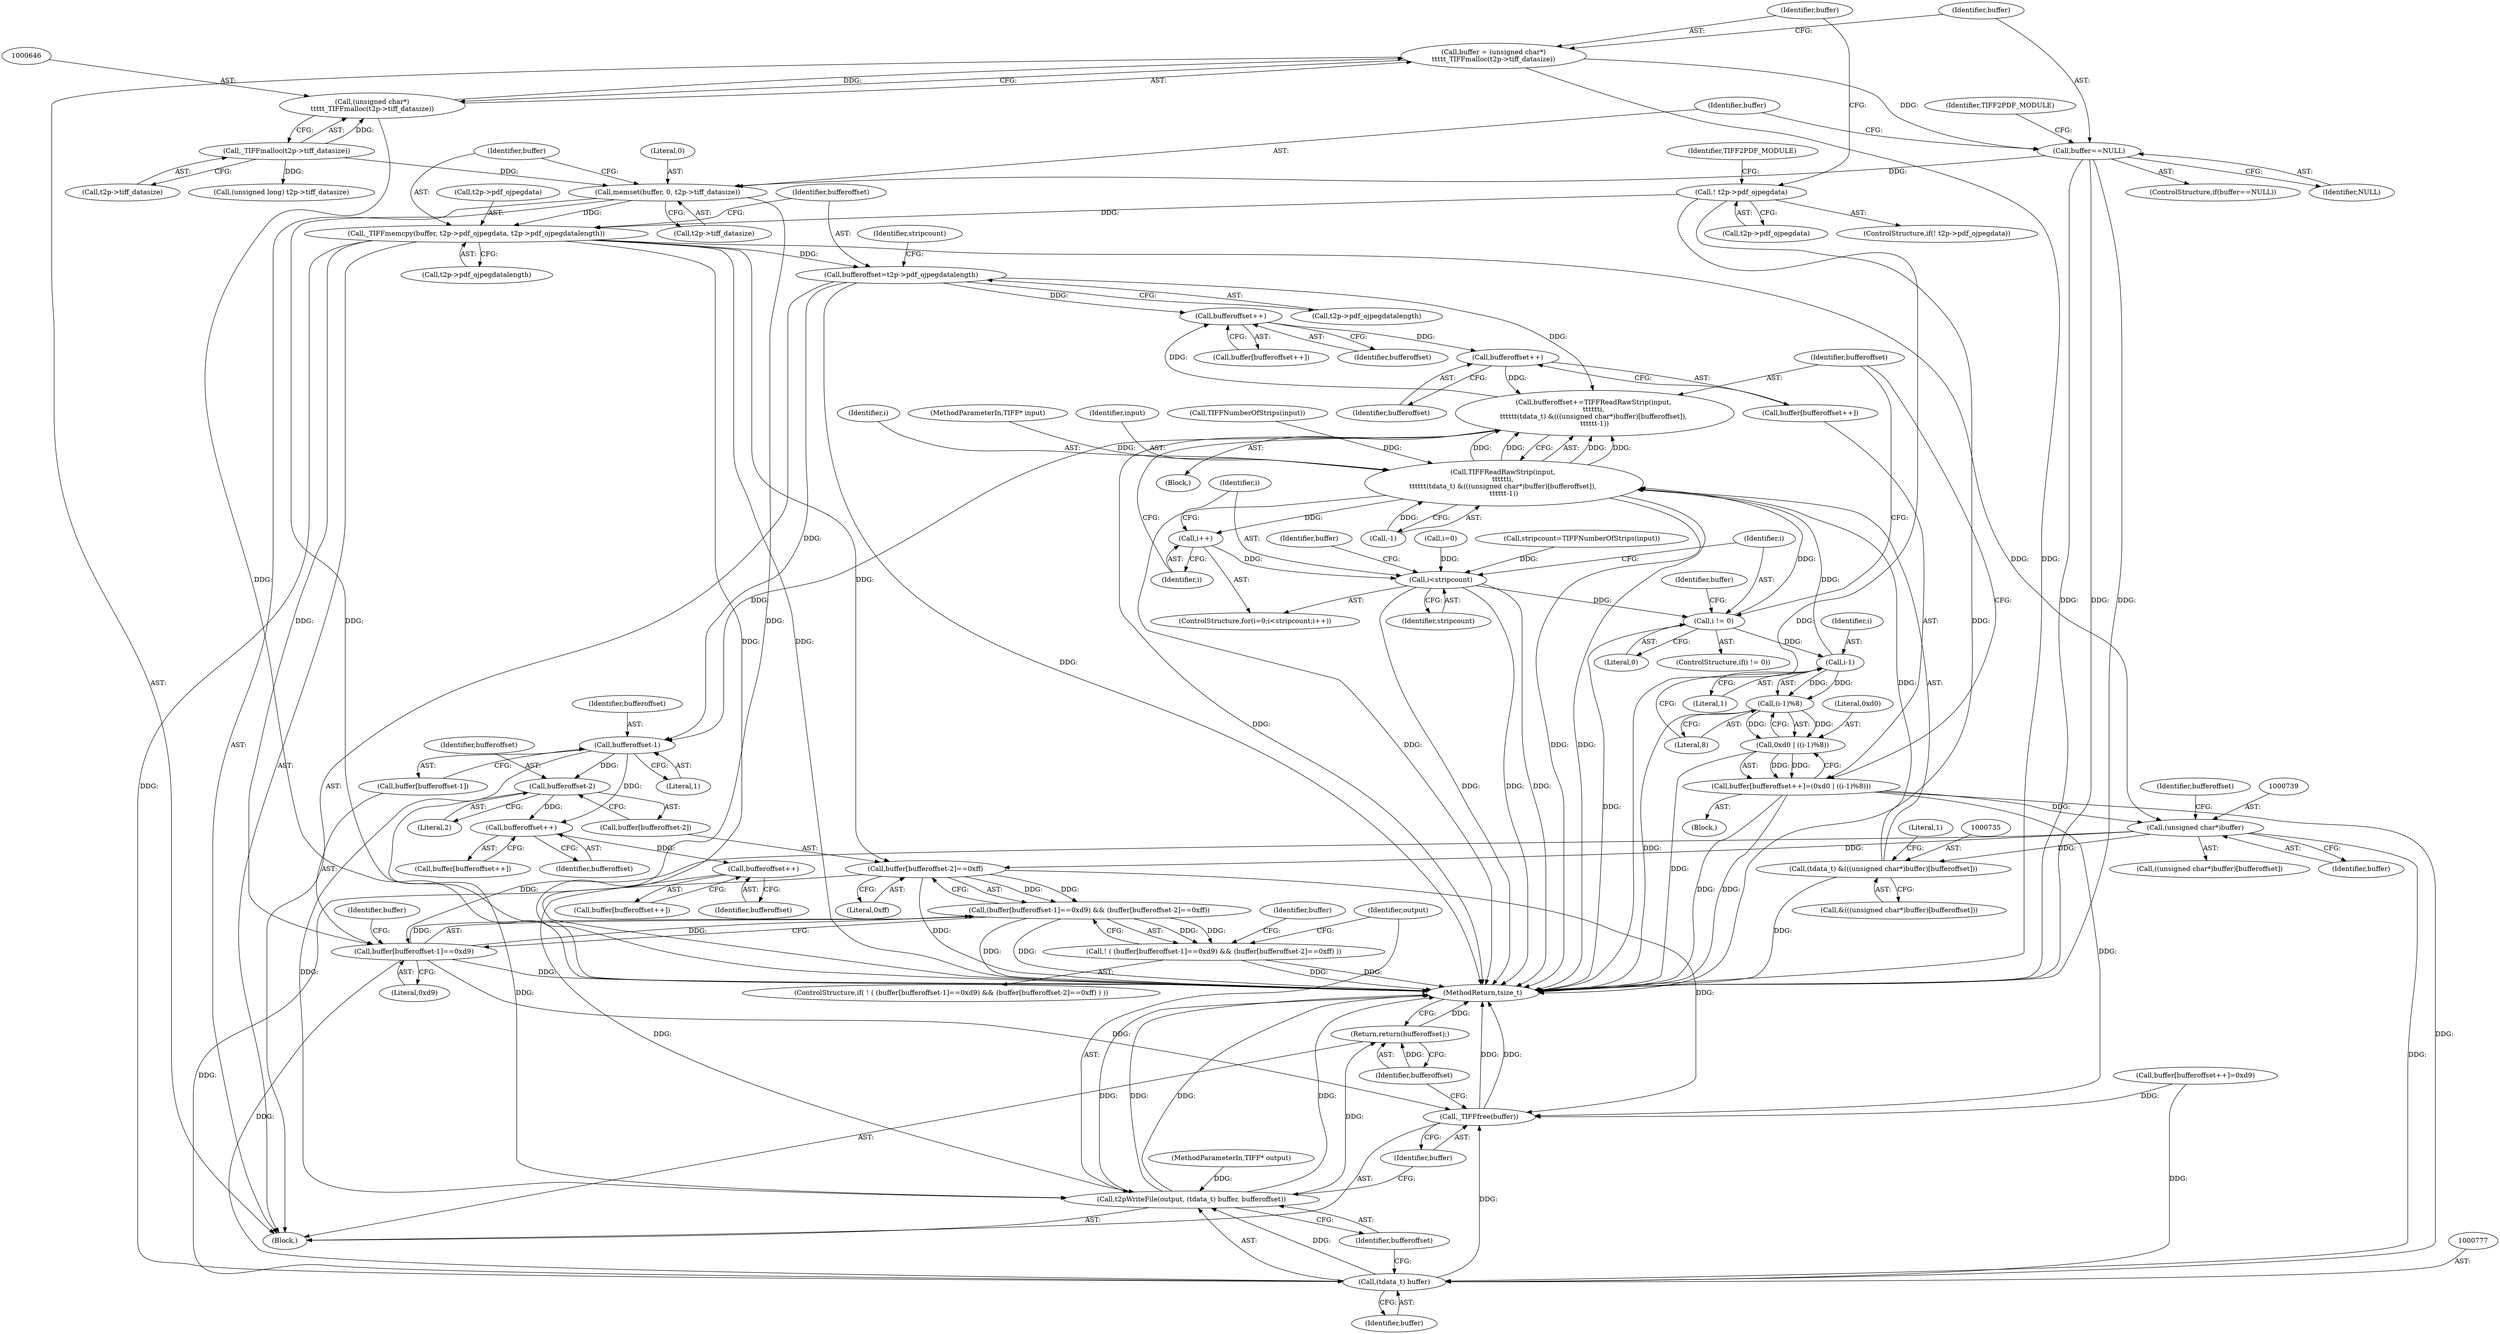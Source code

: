 digraph "0_libtiff_83a4b92815ea04969d494416eaae3d4c6b338e4a#diff-c8b4b355f9b5c06d585b23138e1c185f_4@API" {
"1000679" [label="(Call,_TIFFmemcpy(buffer, t2p->pdf_ojpegdata, t2p->pdf_ojpegdatalength))"];
"1000673" [label="(Call,memset(buffer, 0, t2p->tiff_datasize))"];
"1000652" [label="(Call,buffer==NULL)"];
"1000643" [label="(Call,buffer = (unsigned char*)\n\t\t\t\t\t_TIFFmalloc(t2p->tiff_datasize))"];
"1000645" [label="(Call,(unsigned char*)\n\t\t\t\t\t_TIFFmalloc(t2p->tiff_datasize))"];
"1000647" [label="(Call,_TIFFmalloc(t2p->tiff_datasize))"];
"1000626" [label="(Call,! t2p->pdf_ojpegdata)"];
"1000687" [label="(Call,bufferoffset=t2p->pdf_ojpegdatalength)"];
"1000714" [label="(Call,bufferoffset++)"];
"1000720" [label="(Call,bufferoffset++)"];
"1000729" [label="(Call,bufferoffset+=TIFFReadRawStrip(input, \n\t\t\t\t\t\ti, \n\t\t\t\t\t\t(tdata_t) &(((unsigned char*)buffer)[bufferoffset]), \n\t\t\t\t\t\t-1))"];
"1000750" [label="(Call,bufferoffset-1)"];
"1000757" [label="(Call,bufferoffset-2)"];
"1000765" [label="(Call,bufferoffset++)"];
"1000771" [label="(Call,bufferoffset++)"];
"1000774" [label="(Call,t2pWriteFile(output, (tdata_t) buffer, bufferoffset))"];
"1000782" [label="(Return,return(bufferoffset);)"];
"1000738" [label="(Call,(unsigned char*)buffer)"];
"1000734" [label="(Call,(tdata_t) &(((unsigned char*)buffer)[bufferoffset]))"];
"1000731" [label="(Call,TIFFReadRawStrip(input, \n\t\t\t\t\t\ti, \n\t\t\t\t\t\t(tdata_t) &(((unsigned char*)buffer)[bufferoffset]), \n\t\t\t\t\t\t-1))"];
"1000703" [label="(Call,i++)"];
"1000700" [label="(Call,i<stripcount)"];
"1000707" [label="(Call,i != 0)"];
"1000725" [label="(Call,i-1)"];
"1000724" [label="(Call,(i-1)%8)"];
"1000722" [label="(Call,0xd0 | ((i-1)%8))"];
"1000717" [label="(Call,buffer[bufferoffset++]=(0xd0 | ((i-1)%8)))"];
"1000776" [label="(Call,(tdata_t) buffer)"];
"1000780" [label="(Call,_TIFFfree(buffer))"];
"1000747" [label="(Call,buffer[bufferoffset-1]==0xd9)"];
"1000746" [label="(Call,(buffer[bufferoffset-1]==0xd9) && (buffer[bufferoffset-2]==0xff))"];
"1000745" [label="(Call,! ( (buffer[bufferoffset-1]==0xd9) && (buffer[bufferoffset-2]==0xff) ))"];
"1000754" [label="(Call,buffer[bufferoffset-2]==0xff)"];
"1000723" [label="(Literal,0xd0)"];
"1000715" [label="(Identifier,bufferoffset)"];
"1000681" [label="(Call,t2p->pdf_ojpegdata)"];
"1000753" [label="(Literal,0xd9)"];
"1000764" [label="(Identifier,buffer)"];
"1000680" [label="(Identifier,buffer)"];
"1000694" [label="(Call,TIFFNumberOfStrips(input))"];
"1000684" [label="(Call,t2p->pdf_ojpegdatalength)"];
"1000675" [label="(Literal,0)"];
"1000741" [label="(Identifier,bufferoffset)"];
"1000713" [label="(Identifier,buffer)"];
"1000734" [label="(Call,(tdata_t) &(((unsigned char*)buffer)[bufferoffset]))"];
"1000752" [label="(Literal,1)"];
"1000771" [label="(Call,bufferoffset++)"];
"1000749" [label="(Identifier,buffer)"];
"1000702" [label="(Identifier,stripcount)"];
"1000712" [label="(Call,buffer[bufferoffset++])"];
"1000688" [label="(Identifier,bufferoffset)"];
"1000748" [label="(Call,buffer[bufferoffset-1])"];
"1000703" [label="(Call,i++)"];
"1000632" [label="(Identifier,TIFF2PDF_MODULE)"];
"1000726" [label="(Identifier,i)"];
"1000776" [label="(Call,(tdata_t) buffer)"];
"1000736" [label="(Call,&(((unsigned char*)buffer)[bufferoffset]))"];
"1000625" [label="(ControlStructure,if(! t2p->pdf_ojpegdata))"];
"1000751" [label="(Identifier,bufferoffset)"];
"1000705" [label="(Block,)"];
"1000645" [label="(Call,(unsigned char*)\n\t\t\t\t\t_TIFFmalloc(t2p->tiff_datasize))"];
"1000757" [label="(Call,bufferoffset-2)"];
"1000780" [label="(Call,_TIFFfree(buffer))"];
"1000769" [label="(Call,buffer[bufferoffset++])"];
"1000766" [label="(Identifier,bufferoffset)"];
"1000708" [label="(Identifier,i)"];
"1000774" [label="(Call,t2pWriteFile(output, (tdata_t) buffer, bufferoffset))"];
"1000746" [label="(Call,(buffer[bufferoffset-1]==0xd9) && (buffer[bufferoffset-2]==0xff))"];
"1000760" [label="(Literal,0xff)"];
"1000687" [label="(Call,bufferoffset=t2p->pdf_ojpegdatalength)"];
"1000744" [label="(ControlStructure,if( ! ( (buffer[bufferoffset-1]==0xd9) && (buffer[bufferoffset-2]==0xff) ) ))"];
"1000697" [label="(Call,i=0)"];
"1000730" [label="(Identifier,bufferoffset)"];
"1000772" [label="(Identifier,bufferoffset)"];
"1000674" [label="(Identifier,buffer)"];
"1000733" [label="(Identifier,i)"];
"1000731" [label="(Call,TIFFReadRawStrip(input, \n\t\t\t\t\t\ti, \n\t\t\t\t\t\t(tdata_t) &(((unsigned char*)buffer)[bufferoffset]), \n\t\t\t\t\t\t-1))"];
"1001945" [label="(MethodReturn,tsize_t)"];
"1000710" [label="(Block,)"];
"1000750" [label="(Call,bufferoffset-1)"];
"1000765" [label="(Call,bufferoffset++)"];
"1000105" [label="(MethodParameterIn,TIFF* input)"];
"1000659" [label="(Call,(unsigned long) t2p->tiff_datasize)"];
"1000644" [label="(Identifier,buffer)"];
"1000778" [label="(Identifier,buffer)"];
"1000763" [label="(Call,buffer[bufferoffset++])"];
"1000106" [label="(MethodParameterIn,TIFF* output)"];
"1000696" [label="(ControlStructure,for(i=0;i<stripcount;i++))"];
"1000722" [label="(Call,0xd0 | ((i-1)%8))"];
"1000692" [label="(Call,stripcount=TIFFNumberOfStrips(input))"];
"1000743" [label="(Literal,1)"];
"1000701" [label="(Identifier,i)"];
"1000724" [label="(Call,(i-1)%8)"];
"1000627" [label="(Call,t2p->pdf_ojpegdata)"];
"1000779" [label="(Identifier,bufferoffset)"];
"1000704" [label="(Identifier,i)"];
"1000626" [label="(Call,! t2p->pdf_ojpegdata)"];
"1000721" [label="(Identifier,bufferoffset)"];
"1000718" [label="(Call,buffer[bufferoffset++])"];
"1000725" [label="(Call,i-1)"];
"1000673" [label="(Call,memset(buffer, 0, t2p->tiff_datasize))"];
"1000717" [label="(Call,buffer[bufferoffset++]=(0xd0 | ((i-1)%8)))"];
"1000689" [label="(Call,t2p->pdf_ojpegdatalength)"];
"1000720" [label="(Call,bufferoffset++)"];
"1000783" [label="(Identifier,bufferoffset)"];
"1000706" [label="(ControlStructure,if(i != 0))"];
"1000768" [label="(Call,buffer[bufferoffset++]=0xd9)"];
"1000624" [label="(Block,)"];
"1000709" [label="(Literal,0)"];
"1000643" [label="(Call,buffer = (unsigned char*)\n\t\t\t\t\t_TIFFmalloc(t2p->tiff_datasize))"];
"1000700" [label="(Call,i<stripcount)"];
"1000729" [label="(Call,bufferoffset+=TIFFReadRawStrip(input, \n\t\t\t\t\t\ti, \n\t\t\t\t\t\t(tdata_t) &(((unsigned char*)buffer)[bufferoffset]), \n\t\t\t\t\t\t-1))"];
"1000781" [label="(Identifier,buffer)"];
"1000648" [label="(Call,t2p->tiff_datasize)"];
"1000742" [label="(Call,-1)"];
"1000727" [label="(Literal,1)"];
"1000652" [label="(Call,buffer==NULL)"];
"1000654" [label="(Identifier,NULL)"];
"1000775" [label="(Identifier,output)"];
"1000756" [label="(Identifier,buffer)"];
"1000714" [label="(Call,bufferoffset++)"];
"1000693" [label="(Identifier,stripcount)"];
"1000657" [label="(Identifier,TIFF2PDF_MODULE)"];
"1000647" [label="(Call,_TIFFmalloc(t2p->tiff_datasize))"];
"1000651" [label="(ControlStructure,if(buffer==NULL))"];
"1000759" [label="(Literal,2)"];
"1000754" [label="(Call,buffer[bufferoffset-2]==0xff)"];
"1000738" [label="(Call,(unsigned char*)buffer)"];
"1000728" [label="(Literal,8)"];
"1000679" [label="(Call,_TIFFmemcpy(buffer, t2p->pdf_ojpegdata, t2p->pdf_ojpegdatalength))"];
"1000707" [label="(Call,i != 0)"];
"1000676" [label="(Call,t2p->tiff_datasize)"];
"1000745" [label="(Call,! ( (buffer[bufferoffset-1]==0xd9) && (buffer[bufferoffset-2]==0xff) ))"];
"1000732" [label="(Identifier,input)"];
"1000747" [label="(Call,buffer[bufferoffset-1]==0xd9)"];
"1000782" [label="(Return,return(bufferoffset);)"];
"1000653" [label="(Identifier,buffer)"];
"1000758" [label="(Identifier,bufferoffset)"];
"1000737" [label="(Call,((unsigned char*)buffer)[bufferoffset])"];
"1000755" [label="(Call,buffer[bufferoffset-2])"];
"1000740" [label="(Identifier,buffer)"];
"1000679" -> "1000624"  [label="AST: "];
"1000679" -> "1000684"  [label="CFG: "];
"1000680" -> "1000679"  [label="AST: "];
"1000681" -> "1000679"  [label="AST: "];
"1000684" -> "1000679"  [label="AST: "];
"1000688" -> "1000679"  [label="CFG: "];
"1000679" -> "1001945"  [label="DDG: "];
"1000679" -> "1001945"  [label="DDG: "];
"1000673" -> "1000679"  [label="DDG: "];
"1000626" -> "1000679"  [label="DDG: "];
"1000679" -> "1000687"  [label="DDG: "];
"1000679" -> "1000738"  [label="DDG: "];
"1000679" -> "1000747"  [label="DDG: "];
"1000679" -> "1000754"  [label="DDG: "];
"1000679" -> "1000776"  [label="DDG: "];
"1000673" -> "1000624"  [label="AST: "];
"1000673" -> "1000676"  [label="CFG: "];
"1000674" -> "1000673"  [label="AST: "];
"1000675" -> "1000673"  [label="AST: "];
"1000676" -> "1000673"  [label="AST: "];
"1000680" -> "1000673"  [label="CFG: "];
"1000673" -> "1001945"  [label="DDG: "];
"1000673" -> "1001945"  [label="DDG: "];
"1000652" -> "1000673"  [label="DDG: "];
"1000647" -> "1000673"  [label="DDG: "];
"1000652" -> "1000651"  [label="AST: "];
"1000652" -> "1000654"  [label="CFG: "];
"1000653" -> "1000652"  [label="AST: "];
"1000654" -> "1000652"  [label="AST: "];
"1000657" -> "1000652"  [label="CFG: "];
"1000674" -> "1000652"  [label="CFG: "];
"1000652" -> "1001945"  [label="DDG: "];
"1000652" -> "1001945"  [label="DDG: "];
"1000652" -> "1001945"  [label="DDG: "];
"1000643" -> "1000652"  [label="DDG: "];
"1000643" -> "1000624"  [label="AST: "];
"1000643" -> "1000645"  [label="CFG: "];
"1000644" -> "1000643"  [label="AST: "];
"1000645" -> "1000643"  [label="AST: "];
"1000653" -> "1000643"  [label="CFG: "];
"1000643" -> "1001945"  [label="DDG: "];
"1000645" -> "1000643"  [label="DDG: "];
"1000645" -> "1000647"  [label="CFG: "];
"1000646" -> "1000645"  [label="AST: "];
"1000647" -> "1000645"  [label="AST: "];
"1000645" -> "1001945"  [label="DDG: "];
"1000647" -> "1000645"  [label="DDG: "];
"1000647" -> "1000648"  [label="CFG: "];
"1000648" -> "1000647"  [label="AST: "];
"1000647" -> "1000659"  [label="DDG: "];
"1000626" -> "1000625"  [label="AST: "];
"1000626" -> "1000627"  [label="CFG: "];
"1000627" -> "1000626"  [label="AST: "];
"1000632" -> "1000626"  [label="CFG: "];
"1000644" -> "1000626"  [label="CFG: "];
"1000626" -> "1001945"  [label="DDG: "];
"1000626" -> "1001945"  [label="DDG: "];
"1000687" -> "1000624"  [label="AST: "];
"1000687" -> "1000689"  [label="CFG: "];
"1000688" -> "1000687"  [label="AST: "];
"1000689" -> "1000687"  [label="AST: "];
"1000693" -> "1000687"  [label="CFG: "];
"1000687" -> "1001945"  [label="DDG: "];
"1000687" -> "1000714"  [label="DDG: "];
"1000687" -> "1000729"  [label="DDG: "];
"1000687" -> "1000750"  [label="DDG: "];
"1000714" -> "1000712"  [label="AST: "];
"1000714" -> "1000715"  [label="CFG: "];
"1000715" -> "1000714"  [label="AST: "];
"1000712" -> "1000714"  [label="CFG: "];
"1000729" -> "1000714"  [label="DDG: "];
"1000714" -> "1000720"  [label="DDG: "];
"1000720" -> "1000718"  [label="AST: "];
"1000720" -> "1000721"  [label="CFG: "];
"1000721" -> "1000720"  [label="AST: "];
"1000718" -> "1000720"  [label="CFG: "];
"1000720" -> "1000729"  [label="DDG: "];
"1000729" -> "1000705"  [label="AST: "];
"1000729" -> "1000731"  [label="CFG: "];
"1000730" -> "1000729"  [label="AST: "];
"1000731" -> "1000729"  [label="AST: "];
"1000704" -> "1000729"  [label="CFG: "];
"1000729" -> "1001945"  [label="DDG: "];
"1000731" -> "1000729"  [label="DDG: "];
"1000731" -> "1000729"  [label="DDG: "];
"1000731" -> "1000729"  [label="DDG: "];
"1000731" -> "1000729"  [label="DDG: "];
"1000729" -> "1000750"  [label="DDG: "];
"1000750" -> "1000748"  [label="AST: "];
"1000750" -> "1000752"  [label="CFG: "];
"1000751" -> "1000750"  [label="AST: "];
"1000752" -> "1000750"  [label="AST: "];
"1000748" -> "1000750"  [label="CFG: "];
"1000750" -> "1000757"  [label="DDG: "];
"1000750" -> "1000765"  [label="DDG: "];
"1000750" -> "1000774"  [label="DDG: "];
"1000757" -> "1000755"  [label="AST: "];
"1000757" -> "1000759"  [label="CFG: "];
"1000758" -> "1000757"  [label="AST: "];
"1000759" -> "1000757"  [label="AST: "];
"1000755" -> "1000757"  [label="CFG: "];
"1000757" -> "1000765"  [label="DDG: "];
"1000757" -> "1000774"  [label="DDG: "];
"1000765" -> "1000763"  [label="AST: "];
"1000765" -> "1000766"  [label="CFG: "];
"1000766" -> "1000765"  [label="AST: "];
"1000763" -> "1000765"  [label="CFG: "];
"1000765" -> "1000771"  [label="DDG: "];
"1000771" -> "1000769"  [label="AST: "];
"1000771" -> "1000772"  [label="CFG: "];
"1000772" -> "1000771"  [label="AST: "];
"1000769" -> "1000771"  [label="CFG: "];
"1000771" -> "1000774"  [label="DDG: "];
"1000774" -> "1000624"  [label="AST: "];
"1000774" -> "1000779"  [label="CFG: "];
"1000775" -> "1000774"  [label="AST: "];
"1000776" -> "1000774"  [label="AST: "];
"1000779" -> "1000774"  [label="AST: "];
"1000781" -> "1000774"  [label="CFG: "];
"1000774" -> "1001945"  [label="DDG: "];
"1000774" -> "1001945"  [label="DDG: "];
"1000774" -> "1001945"  [label="DDG: "];
"1000774" -> "1001945"  [label="DDG: "];
"1000106" -> "1000774"  [label="DDG: "];
"1000776" -> "1000774"  [label="DDG: "];
"1000774" -> "1000782"  [label="DDG: "];
"1000782" -> "1000624"  [label="AST: "];
"1000782" -> "1000783"  [label="CFG: "];
"1000783" -> "1000782"  [label="AST: "];
"1001945" -> "1000782"  [label="CFG: "];
"1000782" -> "1001945"  [label="DDG: "];
"1000783" -> "1000782"  [label="DDG: "];
"1000738" -> "1000737"  [label="AST: "];
"1000738" -> "1000740"  [label="CFG: "];
"1000739" -> "1000738"  [label="AST: "];
"1000740" -> "1000738"  [label="AST: "];
"1000741" -> "1000738"  [label="CFG: "];
"1000738" -> "1000734"  [label="DDG: "];
"1000717" -> "1000738"  [label="DDG: "];
"1000738" -> "1000747"  [label="DDG: "];
"1000738" -> "1000754"  [label="DDG: "];
"1000738" -> "1000776"  [label="DDG: "];
"1000734" -> "1000731"  [label="AST: "];
"1000734" -> "1000736"  [label="CFG: "];
"1000735" -> "1000734"  [label="AST: "];
"1000736" -> "1000734"  [label="AST: "];
"1000743" -> "1000734"  [label="CFG: "];
"1000734" -> "1001945"  [label="DDG: "];
"1000734" -> "1000731"  [label="DDG: "];
"1000731" -> "1000742"  [label="CFG: "];
"1000732" -> "1000731"  [label="AST: "];
"1000733" -> "1000731"  [label="AST: "];
"1000742" -> "1000731"  [label="AST: "];
"1000731" -> "1001945"  [label="DDG: "];
"1000731" -> "1001945"  [label="DDG: "];
"1000731" -> "1001945"  [label="DDG: "];
"1000731" -> "1000703"  [label="DDG: "];
"1000694" -> "1000731"  [label="DDG: "];
"1000105" -> "1000731"  [label="DDG: "];
"1000707" -> "1000731"  [label="DDG: "];
"1000725" -> "1000731"  [label="DDG: "];
"1000742" -> "1000731"  [label="DDG: "];
"1000703" -> "1000696"  [label="AST: "];
"1000703" -> "1000704"  [label="CFG: "];
"1000704" -> "1000703"  [label="AST: "];
"1000701" -> "1000703"  [label="CFG: "];
"1000703" -> "1000700"  [label="DDG: "];
"1000700" -> "1000696"  [label="AST: "];
"1000700" -> "1000702"  [label="CFG: "];
"1000701" -> "1000700"  [label="AST: "];
"1000702" -> "1000700"  [label="AST: "];
"1000708" -> "1000700"  [label="CFG: "];
"1000749" -> "1000700"  [label="CFG: "];
"1000700" -> "1001945"  [label="DDG: "];
"1000700" -> "1001945"  [label="DDG: "];
"1000700" -> "1001945"  [label="DDG: "];
"1000697" -> "1000700"  [label="DDG: "];
"1000692" -> "1000700"  [label="DDG: "];
"1000700" -> "1000707"  [label="DDG: "];
"1000707" -> "1000706"  [label="AST: "];
"1000707" -> "1000709"  [label="CFG: "];
"1000708" -> "1000707"  [label="AST: "];
"1000709" -> "1000707"  [label="AST: "];
"1000713" -> "1000707"  [label="CFG: "];
"1000730" -> "1000707"  [label="CFG: "];
"1000707" -> "1001945"  [label="DDG: "];
"1000707" -> "1000725"  [label="DDG: "];
"1000725" -> "1000724"  [label="AST: "];
"1000725" -> "1000727"  [label="CFG: "];
"1000726" -> "1000725"  [label="AST: "];
"1000727" -> "1000725"  [label="AST: "];
"1000728" -> "1000725"  [label="CFG: "];
"1000725" -> "1000724"  [label="DDG: "];
"1000725" -> "1000724"  [label="DDG: "];
"1000724" -> "1000722"  [label="AST: "];
"1000724" -> "1000728"  [label="CFG: "];
"1000728" -> "1000724"  [label="AST: "];
"1000722" -> "1000724"  [label="CFG: "];
"1000724" -> "1001945"  [label="DDG: "];
"1000724" -> "1000722"  [label="DDG: "];
"1000724" -> "1000722"  [label="DDG: "];
"1000722" -> "1000717"  [label="AST: "];
"1000723" -> "1000722"  [label="AST: "];
"1000717" -> "1000722"  [label="CFG: "];
"1000722" -> "1001945"  [label="DDG: "];
"1000722" -> "1000717"  [label="DDG: "];
"1000722" -> "1000717"  [label="DDG: "];
"1000717" -> "1000710"  [label="AST: "];
"1000718" -> "1000717"  [label="AST: "];
"1000730" -> "1000717"  [label="CFG: "];
"1000717" -> "1001945"  [label="DDG: "];
"1000717" -> "1001945"  [label="DDG: "];
"1000717" -> "1000776"  [label="DDG: "];
"1000717" -> "1000780"  [label="DDG: "];
"1000776" -> "1000778"  [label="CFG: "];
"1000777" -> "1000776"  [label="AST: "];
"1000778" -> "1000776"  [label="AST: "];
"1000779" -> "1000776"  [label="CFG: "];
"1000747" -> "1000776"  [label="DDG: "];
"1000768" -> "1000776"  [label="DDG: "];
"1000754" -> "1000776"  [label="DDG: "];
"1000776" -> "1000780"  [label="DDG: "];
"1000780" -> "1000624"  [label="AST: "];
"1000780" -> "1000781"  [label="CFG: "];
"1000781" -> "1000780"  [label="AST: "];
"1000783" -> "1000780"  [label="CFG: "];
"1000780" -> "1001945"  [label="DDG: "];
"1000780" -> "1001945"  [label="DDG: "];
"1000747" -> "1000780"  [label="DDG: "];
"1000768" -> "1000780"  [label="DDG: "];
"1000754" -> "1000780"  [label="DDG: "];
"1000747" -> "1000746"  [label="AST: "];
"1000747" -> "1000753"  [label="CFG: "];
"1000748" -> "1000747"  [label="AST: "];
"1000753" -> "1000747"  [label="AST: "];
"1000756" -> "1000747"  [label="CFG: "];
"1000746" -> "1000747"  [label="CFG: "];
"1000747" -> "1001945"  [label="DDG: "];
"1000747" -> "1000746"  [label="DDG: "];
"1000747" -> "1000746"  [label="DDG: "];
"1000746" -> "1000745"  [label="AST: "];
"1000746" -> "1000754"  [label="CFG: "];
"1000754" -> "1000746"  [label="AST: "];
"1000745" -> "1000746"  [label="CFG: "];
"1000746" -> "1001945"  [label="DDG: "];
"1000746" -> "1001945"  [label="DDG: "];
"1000746" -> "1000745"  [label="DDG: "];
"1000746" -> "1000745"  [label="DDG: "];
"1000754" -> "1000746"  [label="DDG: "];
"1000754" -> "1000746"  [label="DDG: "];
"1000745" -> "1000744"  [label="AST: "];
"1000764" -> "1000745"  [label="CFG: "];
"1000775" -> "1000745"  [label="CFG: "];
"1000745" -> "1001945"  [label="DDG: "];
"1000745" -> "1001945"  [label="DDG: "];
"1000754" -> "1000760"  [label="CFG: "];
"1000755" -> "1000754"  [label="AST: "];
"1000760" -> "1000754"  [label="AST: "];
"1000754" -> "1001945"  [label="DDG: "];
}
